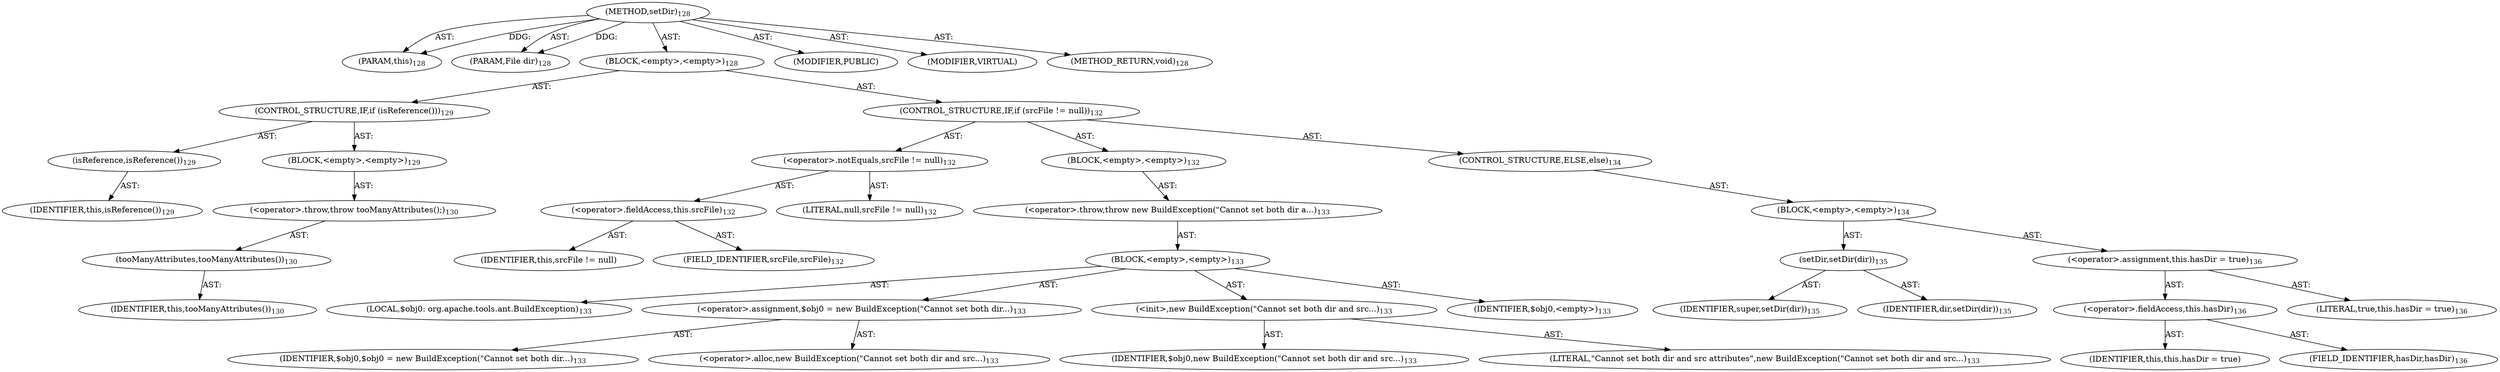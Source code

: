 digraph "setDir" {  
"111669149699" [label = <(METHOD,setDir)<SUB>128</SUB>> ]
"115964116992" [label = <(PARAM,this)<SUB>128</SUB>> ]
"115964117013" [label = <(PARAM,File dir)<SUB>128</SUB>> ]
"25769803779" [label = <(BLOCK,&lt;empty&gt;,&lt;empty&gt;)<SUB>128</SUB>> ]
"47244640256" [label = <(CONTROL_STRUCTURE,IF,if (isReference()))<SUB>129</SUB>> ]
"30064771153" [label = <(isReference,isReference())<SUB>129</SUB>> ]
"68719476736" [label = <(IDENTIFIER,this,isReference())<SUB>129</SUB>> ]
"25769803780" [label = <(BLOCK,&lt;empty&gt;,&lt;empty&gt;)<SUB>129</SUB>> ]
"30064771154" [label = <(&lt;operator&gt;.throw,throw tooManyAttributes();)<SUB>130</SUB>> ]
"30064771155" [label = <(tooManyAttributes,tooManyAttributes())<SUB>130</SUB>> ]
"68719476737" [label = <(IDENTIFIER,this,tooManyAttributes())<SUB>130</SUB>> ]
"47244640257" [label = <(CONTROL_STRUCTURE,IF,if (srcFile != null))<SUB>132</SUB>> ]
"30064771156" [label = <(&lt;operator&gt;.notEquals,srcFile != null)<SUB>132</SUB>> ]
"30064771157" [label = <(&lt;operator&gt;.fieldAccess,this.srcFile)<SUB>132</SUB>> ]
"68719476817" [label = <(IDENTIFIER,this,srcFile != null)> ]
"55834574894" [label = <(FIELD_IDENTIFIER,srcFile,srcFile)<SUB>132</SUB>> ]
"90194313234" [label = <(LITERAL,null,srcFile != null)<SUB>132</SUB>> ]
"25769803781" [label = <(BLOCK,&lt;empty&gt;,&lt;empty&gt;)<SUB>132</SUB>> ]
"30064771158" [label = <(&lt;operator&gt;.throw,throw new BuildException(&quot;Cannot set both dir a...)<SUB>133</SUB>> ]
"25769803782" [label = <(BLOCK,&lt;empty&gt;,&lt;empty&gt;)<SUB>133</SUB>> ]
"94489280512" [label = <(LOCAL,$obj0: org.apache.tools.ant.BuildException)<SUB>133</SUB>> ]
"30064771159" [label = <(&lt;operator&gt;.assignment,$obj0 = new BuildException(&quot;Cannot set both dir...)<SUB>133</SUB>> ]
"68719476818" [label = <(IDENTIFIER,$obj0,$obj0 = new BuildException(&quot;Cannot set both dir...)<SUB>133</SUB>> ]
"30064771160" [label = <(&lt;operator&gt;.alloc,new BuildException(&quot;Cannot set both dir and src...)<SUB>133</SUB>> ]
"30064771161" [label = <(&lt;init&gt;,new BuildException(&quot;Cannot set both dir and src...)<SUB>133</SUB>> ]
"68719476819" [label = <(IDENTIFIER,$obj0,new BuildException(&quot;Cannot set both dir and src...)<SUB>133</SUB>> ]
"90194313235" [label = <(LITERAL,&quot;Cannot set both dir and src attributes&quot;,new BuildException(&quot;Cannot set both dir and src...)<SUB>133</SUB>> ]
"68719476820" [label = <(IDENTIFIER,$obj0,&lt;empty&gt;)<SUB>133</SUB>> ]
"47244640258" [label = <(CONTROL_STRUCTURE,ELSE,else)<SUB>134</SUB>> ]
"25769803783" [label = <(BLOCK,&lt;empty&gt;,&lt;empty&gt;)<SUB>134</SUB>> ]
"30064771162" [label = <(setDir,setDir(dir))<SUB>135</SUB>> ]
"68719476821" [label = <(IDENTIFIER,super,setDir(dir))<SUB>135</SUB>> ]
"68719476822" [label = <(IDENTIFIER,dir,setDir(dir))<SUB>135</SUB>> ]
"30064771163" [label = <(&lt;operator&gt;.assignment,this.hasDir = true)<SUB>136</SUB>> ]
"30064771164" [label = <(&lt;operator&gt;.fieldAccess,this.hasDir)<SUB>136</SUB>> ]
"68719476823" [label = <(IDENTIFIER,this,this.hasDir = true)> ]
"55834574895" [label = <(FIELD_IDENTIFIER,hasDir,hasDir)<SUB>136</SUB>> ]
"90194313236" [label = <(LITERAL,true,this.hasDir = true)<SUB>136</SUB>> ]
"133143986194" [label = <(MODIFIER,PUBLIC)> ]
"133143986195" [label = <(MODIFIER,VIRTUAL)> ]
"128849018883" [label = <(METHOD_RETURN,void)<SUB>128</SUB>> ]
  "111669149699" -> "115964116992"  [ label = "AST: "] 
  "111669149699" -> "115964117013"  [ label = "AST: "] 
  "111669149699" -> "25769803779"  [ label = "AST: "] 
  "111669149699" -> "133143986194"  [ label = "AST: "] 
  "111669149699" -> "133143986195"  [ label = "AST: "] 
  "111669149699" -> "128849018883"  [ label = "AST: "] 
  "25769803779" -> "47244640256"  [ label = "AST: "] 
  "25769803779" -> "47244640257"  [ label = "AST: "] 
  "47244640256" -> "30064771153"  [ label = "AST: "] 
  "47244640256" -> "25769803780"  [ label = "AST: "] 
  "30064771153" -> "68719476736"  [ label = "AST: "] 
  "25769803780" -> "30064771154"  [ label = "AST: "] 
  "30064771154" -> "30064771155"  [ label = "AST: "] 
  "30064771155" -> "68719476737"  [ label = "AST: "] 
  "47244640257" -> "30064771156"  [ label = "AST: "] 
  "47244640257" -> "25769803781"  [ label = "AST: "] 
  "47244640257" -> "47244640258"  [ label = "AST: "] 
  "30064771156" -> "30064771157"  [ label = "AST: "] 
  "30064771156" -> "90194313234"  [ label = "AST: "] 
  "30064771157" -> "68719476817"  [ label = "AST: "] 
  "30064771157" -> "55834574894"  [ label = "AST: "] 
  "25769803781" -> "30064771158"  [ label = "AST: "] 
  "30064771158" -> "25769803782"  [ label = "AST: "] 
  "25769803782" -> "94489280512"  [ label = "AST: "] 
  "25769803782" -> "30064771159"  [ label = "AST: "] 
  "25769803782" -> "30064771161"  [ label = "AST: "] 
  "25769803782" -> "68719476820"  [ label = "AST: "] 
  "30064771159" -> "68719476818"  [ label = "AST: "] 
  "30064771159" -> "30064771160"  [ label = "AST: "] 
  "30064771161" -> "68719476819"  [ label = "AST: "] 
  "30064771161" -> "90194313235"  [ label = "AST: "] 
  "47244640258" -> "25769803783"  [ label = "AST: "] 
  "25769803783" -> "30064771162"  [ label = "AST: "] 
  "25769803783" -> "30064771163"  [ label = "AST: "] 
  "30064771162" -> "68719476821"  [ label = "AST: "] 
  "30064771162" -> "68719476822"  [ label = "AST: "] 
  "30064771163" -> "30064771164"  [ label = "AST: "] 
  "30064771163" -> "90194313236"  [ label = "AST: "] 
  "30064771164" -> "68719476823"  [ label = "AST: "] 
  "30064771164" -> "55834574895"  [ label = "AST: "] 
  "111669149699" -> "115964116992"  [ label = "DDG: "] 
  "111669149699" -> "115964117013"  [ label = "DDG: "] 
}
